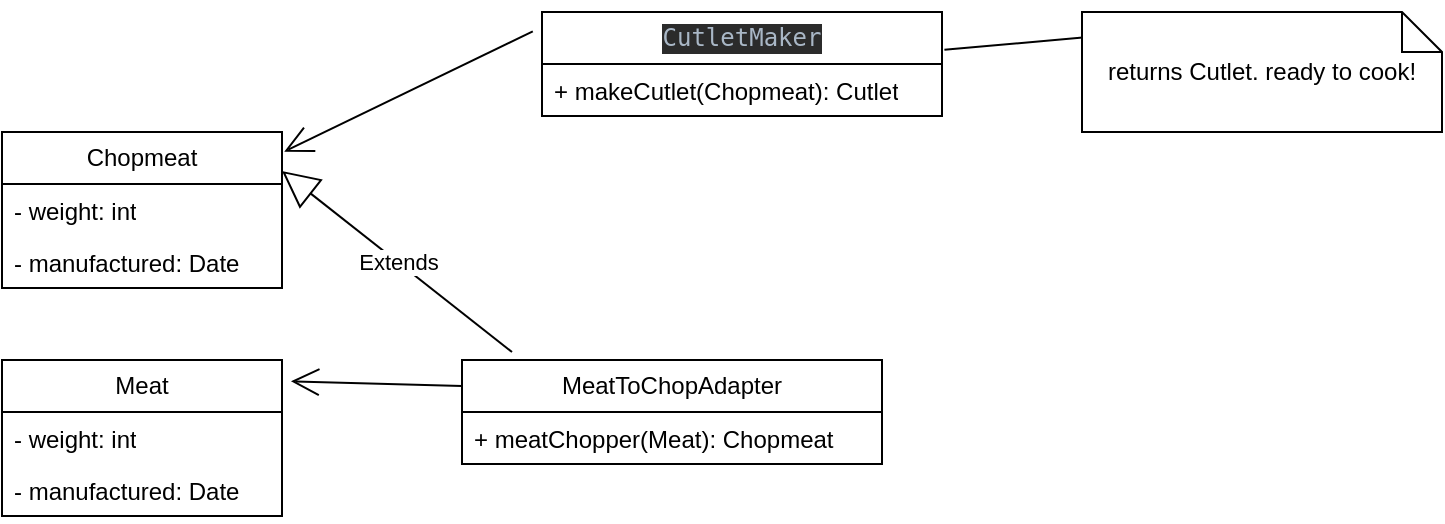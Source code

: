 <mxfile version="21.6.9" type="device">
  <diagram name="Страница — 1" id="E-58ZfPfu-zmKnDIzTa4">
    <mxGraphModel dx="933" dy="372" grid="1" gridSize="10" guides="1" tooltips="1" connect="1" arrows="1" fold="1" page="1" pageScale="1" pageWidth="1169" pageHeight="827" math="0" shadow="0">
      <root>
        <mxCell id="0" />
        <mxCell id="1" parent="0" />
        <mxCell id="EMKJKpB_8um9cFSYKYdb-1" value="&lt;pre style=&quot;background-color:#2b2b2b;color:#a9b7c6;font-family:&#39;JetBrains Mono&#39;,monospace;font-size:9,8pt;&quot;&gt;CutletMaker&lt;/pre&gt;" style="swimlane;fontStyle=0;childLayout=stackLayout;horizontal=1;startSize=26;fillColor=none;horizontalStack=0;resizeParent=1;resizeParentMax=0;resizeLast=0;collapsible=1;marginBottom=0;whiteSpace=wrap;html=1;" vertex="1" parent="1">
          <mxGeometry x="410" y="130" width="200" height="52" as="geometry">
            <mxRectangle x="410" y="170" width="110" height="50" as="alternateBounds" />
          </mxGeometry>
        </mxCell>
        <mxCell id="EMKJKpB_8um9cFSYKYdb-4" value="+ makeCutlet(Chopmeat): Cutlet" style="text;strokeColor=none;fillColor=none;align=left;verticalAlign=top;spacingLeft=4;spacingRight=4;overflow=hidden;rotatable=0;points=[[0,0.5],[1,0.5]];portConstraint=eastwest;whiteSpace=wrap;html=1;" vertex="1" parent="EMKJKpB_8um9cFSYKYdb-1">
          <mxGeometry y="26" width="200" height="26" as="geometry" />
        </mxCell>
        <mxCell id="EMKJKpB_8um9cFSYKYdb-10" value="Chopmeat" style="swimlane;fontStyle=0;childLayout=stackLayout;horizontal=1;startSize=26;fillColor=none;horizontalStack=0;resizeParent=1;resizeParentMax=0;resizeLast=0;collapsible=1;marginBottom=0;whiteSpace=wrap;html=1;" vertex="1" parent="1">
          <mxGeometry x="140" y="190" width="140" height="78" as="geometry" />
        </mxCell>
        <mxCell id="EMKJKpB_8um9cFSYKYdb-11" value="- weight: int" style="text;strokeColor=none;fillColor=none;align=left;verticalAlign=top;spacingLeft=4;spacingRight=4;overflow=hidden;rotatable=0;points=[[0,0.5],[1,0.5]];portConstraint=eastwest;whiteSpace=wrap;html=1;" vertex="1" parent="EMKJKpB_8um9cFSYKYdb-10">
          <mxGeometry y="26" width="140" height="26" as="geometry" />
        </mxCell>
        <mxCell id="EMKJKpB_8um9cFSYKYdb-43" value="- manufactured: Date" style="text;strokeColor=none;fillColor=none;align=left;verticalAlign=top;spacingLeft=4;spacingRight=4;overflow=hidden;rotatable=0;points=[[0,0.5],[1,0.5]];portConstraint=eastwest;whiteSpace=wrap;html=1;" vertex="1" parent="EMKJKpB_8um9cFSYKYdb-10">
          <mxGeometry y="52" width="140" height="26" as="geometry" />
        </mxCell>
        <mxCell id="EMKJKpB_8um9cFSYKYdb-21" value="" style="endArrow=open;endFill=1;endSize=12;html=1;rounded=0;entryX=1.008;entryY=0.126;entryDx=0;entryDy=0;entryPerimeter=0;exitX=-0.023;exitY=0.186;exitDx=0;exitDy=0;exitPerimeter=0;" edge="1" parent="1" source="EMKJKpB_8um9cFSYKYdb-1" target="EMKJKpB_8um9cFSYKYdb-10">
          <mxGeometry width="160" relative="1" as="geometry">
            <mxPoint x="510" y="190" as="sourcePoint" />
            <mxPoint x="670" y="190" as="targetPoint" />
          </mxGeometry>
        </mxCell>
        <mxCell id="EMKJKpB_8um9cFSYKYdb-22" value="Meat" style="swimlane;fontStyle=0;childLayout=stackLayout;horizontal=1;startSize=26;fillColor=none;horizontalStack=0;resizeParent=1;resizeParentMax=0;resizeLast=0;collapsible=1;marginBottom=0;whiteSpace=wrap;html=1;" vertex="1" parent="1">
          <mxGeometry x="140" y="304" width="140" height="78" as="geometry" />
        </mxCell>
        <mxCell id="EMKJKpB_8um9cFSYKYdb-26" value="- weight: int" style="text;strokeColor=none;fillColor=none;align=left;verticalAlign=top;spacingLeft=4;spacingRight=4;overflow=hidden;rotatable=0;points=[[0,0.5],[1,0.5]];portConstraint=eastwest;whiteSpace=wrap;html=1;" vertex="1" parent="EMKJKpB_8um9cFSYKYdb-22">
          <mxGeometry y="26" width="140" height="26" as="geometry" />
        </mxCell>
        <mxCell id="EMKJKpB_8um9cFSYKYdb-14" value="- manufactured: Date" style="text;strokeColor=none;fillColor=none;align=left;verticalAlign=top;spacingLeft=4;spacingRight=4;overflow=hidden;rotatable=0;points=[[0,0.5],[1,0.5]];portConstraint=eastwest;whiteSpace=wrap;html=1;" vertex="1" parent="EMKJKpB_8um9cFSYKYdb-22">
          <mxGeometry y="52" width="140" height="26" as="geometry" />
        </mxCell>
        <mxCell id="EMKJKpB_8um9cFSYKYdb-27" value="MeatToChopAdapter" style="swimlane;fontStyle=0;childLayout=stackLayout;horizontal=1;startSize=26;fillColor=none;horizontalStack=0;resizeParent=1;resizeParentMax=0;resizeLast=0;collapsible=1;marginBottom=0;whiteSpace=wrap;html=1;" vertex="1" parent="1">
          <mxGeometry x="370" y="304" width="210" height="52" as="geometry" />
        </mxCell>
        <mxCell id="EMKJKpB_8um9cFSYKYdb-29" value="+ meatChopper(Meat): Chopmeat" style="text;strokeColor=none;fillColor=none;align=left;verticalAlign=top;spacingLeft=4;spacingRight=4;overflow=hidden;rotatable=0;points=[[0,0.5],[1,0.5]];portConstraint=eastwest;whiteSpace=wrap;html=1;" vertex="1" parent="EMKJKpB_8um9cFSYKYdb-27">
          <mxGeometry y="26" width="210" height="26" as="geometry" />
        </mxCell>
        <mxCell id="EMKJKpB_8um9cFSYKYdb-31" value="" style="endArrow=open;endFill=1;endSize=12;html=1;rounded=0;entryX=1.032;entryY=0.137;entryDx=0;entryDy=0;entryPerimeter=0;exitX=0;exitY=0.25;exitDx=0;exitDy=0;" edge="1" parent="1" source="EMKJKpB_8um9cFSYKYdb-27" target="EMKJKpB_8um9cFSYKYdb-22">
          <mxGeometry width="160" relative="1" as="geometry">
            <mxPoint x="415" y="200" as="sourcePoint" />
            <mxPoint x="321" y="147" as="targetPoint" />
          </mxGeometry>
        </mxCell>
        <mxCell id="EMKJKpB_8um9cFSYKYdb-32" value="Extends" style="endArrow=block;endSize=16;endFill=0;html=1;rounded=0;exitX=0.119;exitY=-0.077;exitDx=0;exitDy=0;exitPerimeter=0;entryX=1;entryY=0.25;entryDx=0;entryDy=0;" edge="1" parent="1" source="EMKJKpB_8um9cFSYKYdb-27" target="EMKJKpB_8um9cFSYKYdb-10">
          <mxGeometry width="160" relative="1" as="geometry">
            <mxPoint x="510" y="270" as="sourcePoint" />
            <mxPoint x="670" y="270" as="targetPoint" />
          </mxGeometry>
        </mxCell>
        <mxCell id="EMKJKpB_8um9cFSYKYdb-33" value="returns Cutlet. ready to cook!" style="shape=note;size=20;whiteSpace=wrap;html=1;" vertex="1" parent="1">
          <mxGeometry x="680" y="130" width="180" height="60" as="geometry" />
        </mxCell>
        <mxCell id="EMKJKpB_8um9cFSYKYdb-42" value="" style="endArrow=none;html=1;rounded=0;exitX=1.006;exitY=0.362;exitDx=0;exitDy=0;exitPerimeter=0;entryX=0.002;entryY=0.213;entryDx=0;entryDy=0;entryPerimeter=0;" edge="1" parent="1" source="EMKJKpB_8um9cFSYKYdb-1" target="EMKJKpB_8um9cFSYKYdb-33">
          <mxGeometry relative="1" as="geometry">
            <mxPoint x="510" y="270" as="sourcePoint" />
            <mxPoint x="670" y="270" as="targetPoint" />
          </mxGeometry>
        </mxCell>
      </root>
    </mxGraphModel>
  </diagram>
</mxfile>
